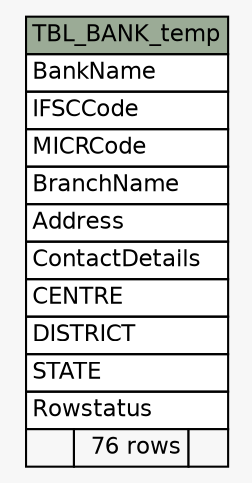 // dot 2.38.0 on Windows 10 10.0
// SchemaSpy rev 590
digraph "TBL_BANK_temp" {
  graph [
    rankdir="RL"
    bgcolor="#f7f7f7"
    nodesep="0.18"
    ranksep="0.46"
    fontname="Helvetica"
    fontsize="11"
  ];
  node [
    fontname="Helvetica"
    fontsize="11"
    shape="plaintext"
  ];
  edge [
    arrowsize="0.8"
  ];
  "TBL_BANK_temp" [
    label=<
    <TABLE BORDER="0" CELLBORDER="1" CELLSPACING="0" BGCOLOR="#ffffff">
      <TR><TD COLSPAN="3" BGCOLOR="#9bab96" ALIGN="CENTER">TBL_BANK_temp</TD></TR>
      <TR><TD PORT="BankName" COLSPAN="3" ALIGN="LEFT">BankName</TD></TR>
      <TR><TD PORT="IFSCCode" COLSPAN="3" ALIGN="LEFT">IFSCCode</TD></TR>
      <TR><TD PORT="MICRCode" COLSPAN="3" ALIGN="LEFT">MICRCode</TD></TR>
      <TR><TD PORT="BranchName" COLSPAN="3" ALIGN="LEFT">BranchName</TD></TR>
      <TR><TD PORT="Address" COLSPAN="3" ALIGN="LEFT">Address</TD></TR>
      <TR><TD PORT="ContactDetails" COLSPAN="3" ALIGN="LEFT">ContactDetails</TD></TR>
      <TR><TD PORT="CENTRE" COLSPAN="3" ALIGN="LEFT">CENTRE</TD></TR>
      <TR><TD PORT="DISTRICT" COLSPAN="3" ALIGN="LEFT">DISTRICT</TD></TR>
      <TR><TD PORT="STATE" COLSPAN="3" ALIGN="LEFT">STATE</TD></TR>
      <TR><TD PORT="Rowstatus" COLSPAN="3" ALIGN="LEFT">Rowstatus</TD></TR>
      <TR><TD ALIGN="LEFT" BGCOLOR="#f7f7f7">  </TD><TD ALIGN="RIGHT" BGCOLOR="#f7f7f7">76 rows</TD><TD ALIGN="RIGHT" BGCOLOR="#f7f7f7">  </TD></TR>
    </TABLE>>
    URL="tables/TBL_BANK_temp.html"
    tooltip="TBL_BANK_temp"
  ];
}
